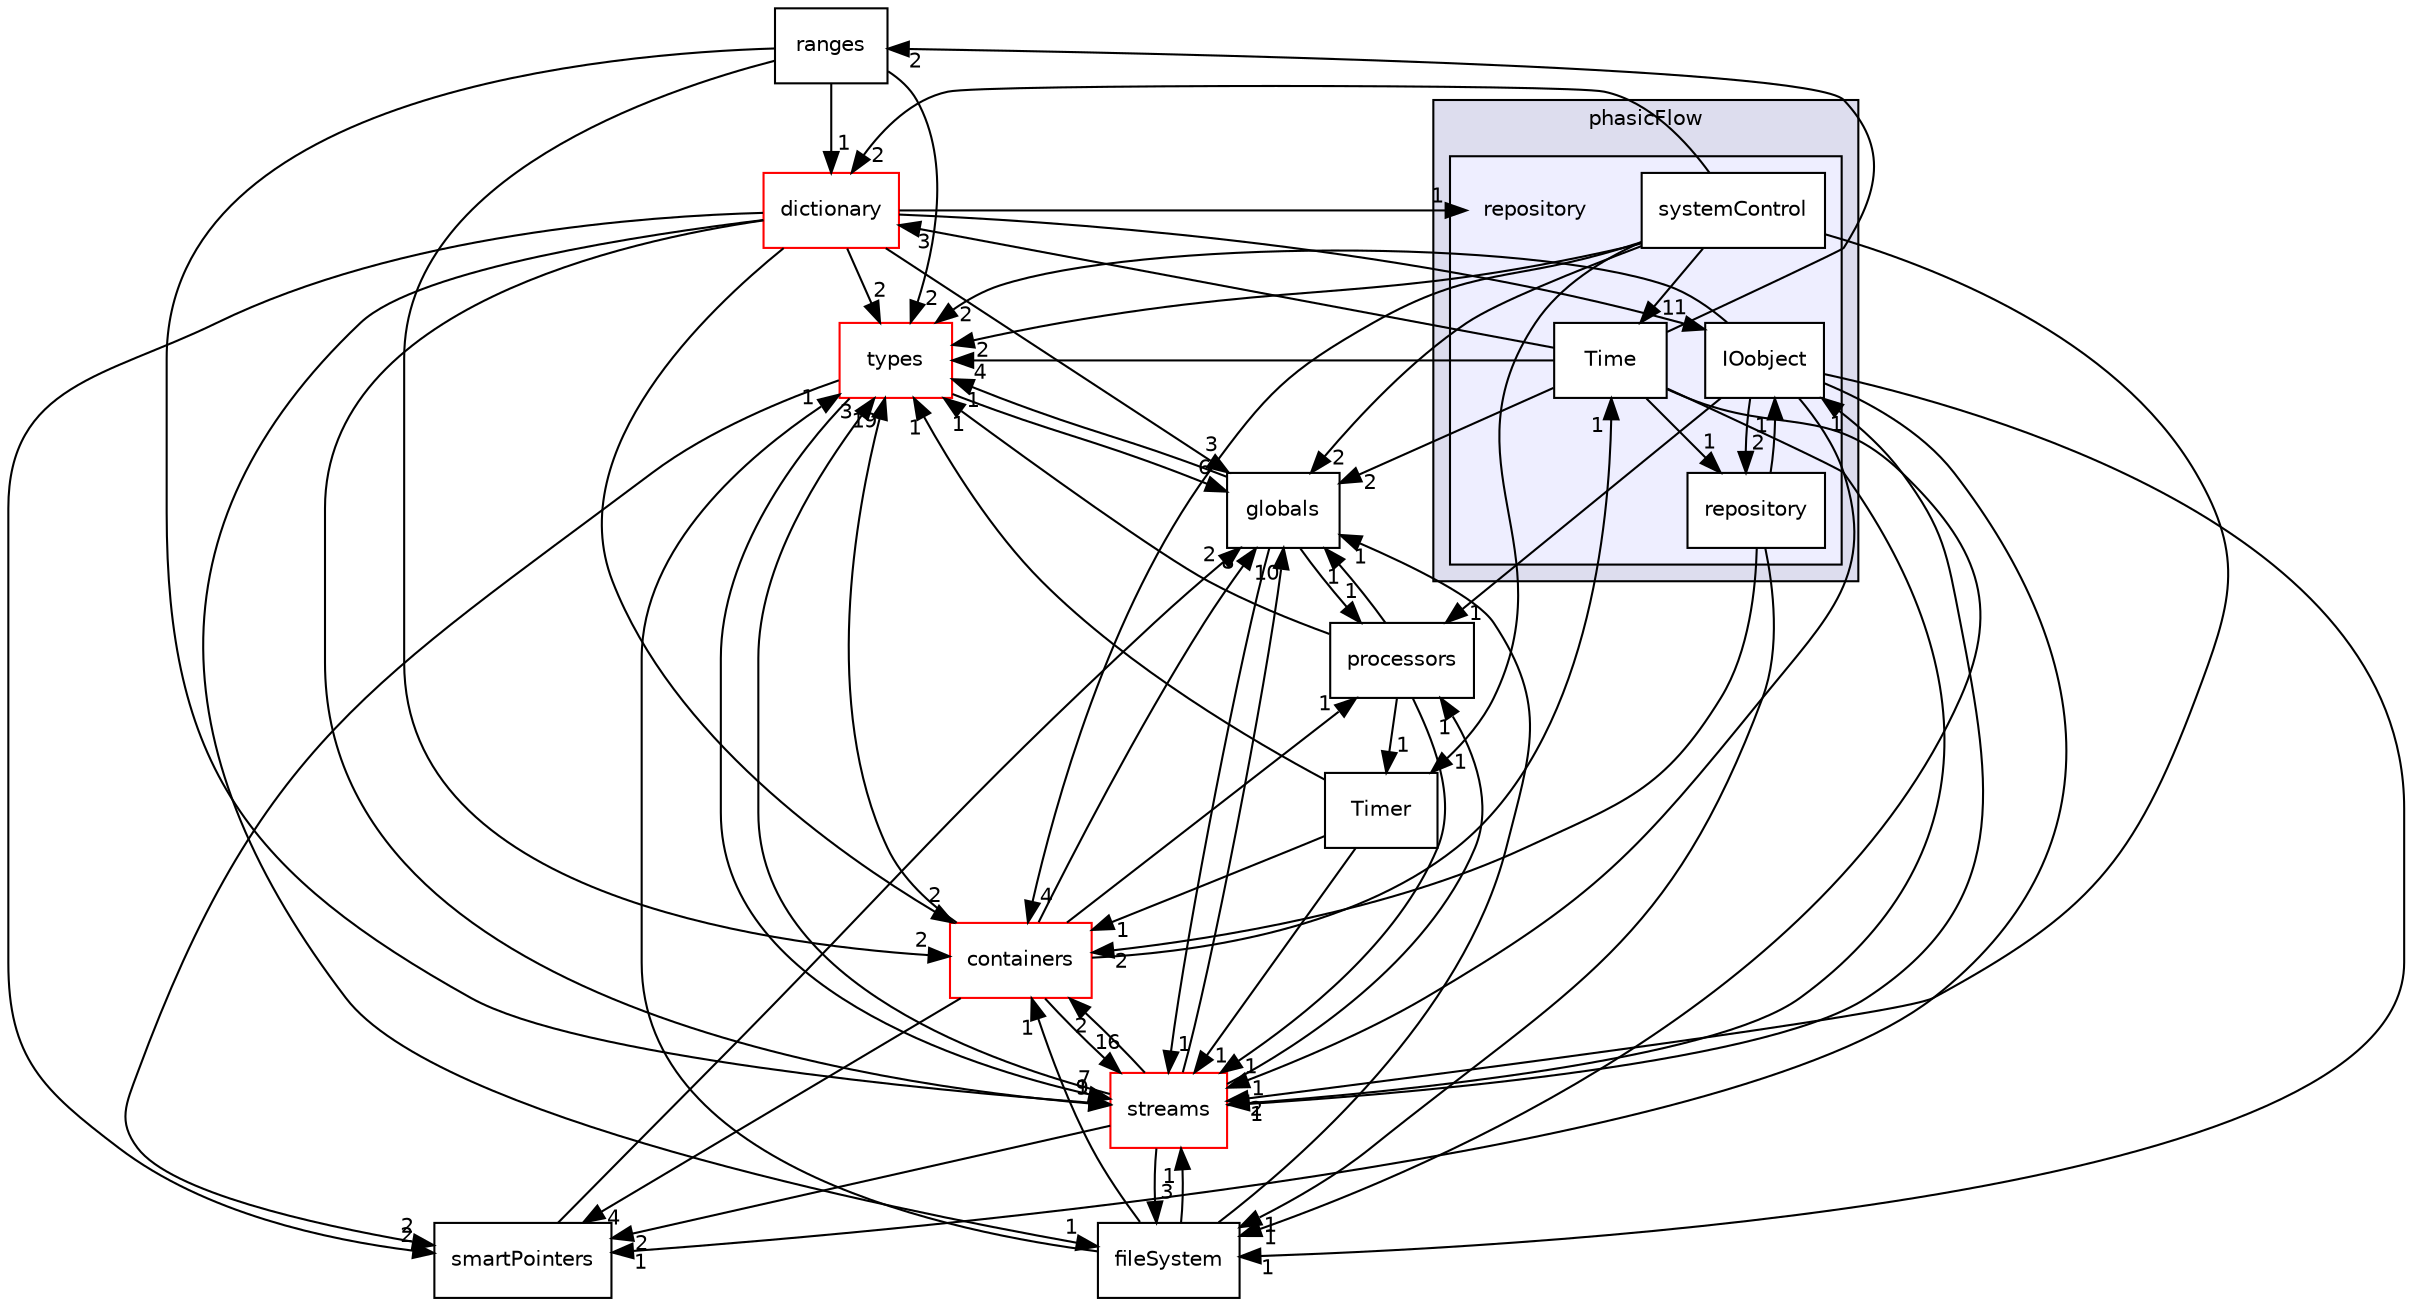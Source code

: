 digraph "src/phasicFlow/repository" {
  compound=true
  node [ fontsize="10", fontname="Helvetica"];
  edge [ labelfontsize="10", labelfontname="Helvetica"];
  subgraph clusterdir_cd7a5046d028e114fc17b2ebc2bd02d2 {
    graph [ bgcolor="#ddddee", pencolor="black", label="phasicFlow" fontname="Helvetica", fontsize="10", URL="dir_cd7a5046d028e114fc17b2ebc2bd02d2.html"]
  subgraph clusterdir_8a09dd5b7fce343a5c545316ddba4e1b {
    graph [ bgcolor="#eeeeff", pencolor="black", label="" URL="dir_8a09dd5b7fce343a5c545316ddba4e1b.html"];
    dir_8a09dd5b7fce343a5c545316ddba4e1b [shape=plaintext label="repository"];
    dir_557182f9d267f2db2f460147f8d9cd32 [shape=box label="IOobject" color="black" fillcolor="white" style="filled" URL="dir_557182f9d267f2db2f460147f8d9cd32.html"];
    dir_9bc4eba92fa358edeadb984c24be3812 [shape=box label="repository" color="black" fillcolor="white" style="filled" URL="dir_9bc4eba92fa358edeadb984c24be3812.html"];
    dir_0bc712f0655242ad4a9b6418726e892d [shape=box label="systemControl" color="black" fillcolor="white" style="filled" URL="dir_0bc712f0655242ad4a9b6418726e892d.html"];
    dir_cbad02237acb97f82e9873a8dfa02a5b [shape=box label="Time" color="black" fillcolor="white" style="filled" URL="dir_cbad02237acb97f82e9873a8dfa02a5b.html"];
  }
  }
  dir_e8baec020e471dff3bc06b812491e6c5 [shape=box label="types" fillcolor="white" style="filled" color="red" URL="dir_e8baec020e471dff3bc06b812491e6c5.html"];
  dir_ec044aca4011302dcfd8183b03594e30 [shape=box label="ranges" URL="dir_ec044aca4011302dcfd8183b03594e30.html"];
  dir_f0792bbf1949bfb891fb576079464319 [shape=box label="fileSystem" URL="dir_f0792bbf1949bfb891fb576079464319.html"];
  dir_5f6559faa080c0b07ec2a71fd7e912fc [shape=box label="globals" URL="dir_5f6559faa080c0b07ec2a71fd7e912fc.html"];
  dir_40d84a547212027edc83c31468d15508 [shape=box label="smartPointers" URL="dir_40d84a547212027edc83c31468d15508.html"];
  dir_b13948a90891cb8a59f39ab8c50a8102 [shape=box label="streams" fillcolor="white" style="filled" color="red" URL="dir_b13948a90891cb8a59f39ab8c50a8102.html"];
  dir_d08d2b79f34083bef6f49ca610481fd2 [shape=box label="Timer" URL="dir_d08d2b79f34083bef6f49ca610481fd2.html"];
  dir_34158545141e9eddb40c2ebf02b2a9c2 [shape=box label="processors" URL="dir_34158545141e9eddb40c2ebf02b2a9c2.html"];
  dir_74a3bd5d559eb2469f344a26dc365ad0 [shape=box label="containers" fillcolor="white" style="filled" color="red" URL="dir_74a3bd5d559eb2469f344a26dc365ad0.html"];
  dir_1220c712ed5f98fd84ba71b4848374db [shape=box label="dictionary" fillcolor="white" style="filled" color="red" URL="dir_1220c712ed5f98fd84ba71b4848374db.html"];
  dir_9bc4eba92fa358edeadb984c24be3812->dir_f0792bbf1949bfb891fb576079464319 [headlabel="1", labeldistance=1.5 headhref="dir_000126_000116.html"];
  dir_9bc4eba92fa358edeadb984c24be3812->dir_74a3bd5d559eb2469f344a26dc365ad0 [headlabel="2", labeldistance=1.5 headhref="dir_000126_000084.html"];
  dir_9bc4eba92fa358edeadb984c24be3812->dir_557182f9d267f2db2f460147f8d9cd32 [headlabel="1", labeldistance=1.5 headhref="dir_000126_000125.html"];
  dir_e8baec020e471dff3bc06b812491e6c5->dir_5f6559faa080c0b07ec2a71fd7e912fc [headlabel="6", labeldistance=1.5 headhref="dir_000175_000117.html"];
  dir_e8baec020e471dff3bc06b812491e6c5->dir_40d84a547212027edc83c31468d15508 [headlabel="2", labeldistance=1.5 headhref="dir_000175_000130.html"];
  dir_e8baec020e471dff3bc06b812491e6c5->dir_b13948a90891cb8a59f39ab8c50a8102 [headlabel="7", labeldistance=1.5 headhref="dir_000175_000131.html"];
  dir_ec044aca4011302dcfd8183b03594e30->dir_e8baec020e471dff3bc06b812491e6c5 [headlabel="2", labeldistance=1.5 headhref="dir_000123_000175.html"];
  dir_ec044aca4011302dcfd8183b03594e30->dir_b13948a90891cb8a59f39ab8c50a8102 [headlabel="1", labeldistance=1.5 headhref="dir_000123_000131.html"];
  dir_ec044aca4011302dcfd8183b03594e30->dir_74a3bd5d559eb2469f344a26dc365ad0 [headlabel="2", labeldistance=1.5 headhref="dir_000123_000084.html"];
  dir_ec044aca4011302dcfd8183b03594e30->dir_1220c712ed5f98fd84ba71b4848374db [headlabel="1", labeldistance=1.5 headhref="dir_000123_000112.html"];
  dir_f0792bbf1949bfb891fb576079464319->dir_e8baec020e471dff3bc06b812491e6c5 [headlabel="1", labeldistance=1.5 headhref="dir_000116_000175.html"];
  dir_f0792bbf1949bfb891fb576079464319->dir_5f6559faa080c0b07ec2a71fd7e912fc [headlabel="1", labeldistance=1.5 headhref="dir_000116_000117.html"];
  dir_f0792bbf1949bfb891fb576079464319->dir_b13948a90891cb8a59f39ab8c50a8102 [headlabel="1", labeldistance=1.5 headhref="dir_000116_000131.html"];
  dir_f0792bbf1949bfb891fb576079464319->dir_74a3bd5d559eb2469f344a26dc365ad0 [headlabel="1", labeldistance=1.5 headhref="dir_000116_000084.html"];
  dir_5f6559faa080c0b07ec2a71fd7e912fc->dir_e8baec020e471dff3bc06b812491e6c5 [headlabel="1", labeldistance=1.5 headhref="dir_000117_000175.html"];
  dir_5f6559faa080c0b07ec2a71fd7e912fc->dir_b13948a90891cb8a59f39ab8c50a8102 [headlabel="1", labeldistance=1.5 headhref="dir_000117_000131.html"];
  dir_5f6559faa080c0b07ec2a71fd7e912fc->dir_34158545141e9eddb40c2ebf02b2a9c2 [headlabel="1", labeldistance=1.5 headhref="dir_000117_000119.html"];
  dir_40d84a547212027edc83c31468d15508->dir_5f6559faa080c0b07ec2a71fd7e912fc [headlabel="2", labeldistance=1.5 headhref="dir_000130_000117.html"];
  dir_b13948a90891cb8a59f39ab8c50a8102->dir_e8baec020e471dff3bc06b812491e6c5 [headlabel="3", labeldistance=1.5 headhref="dir_000131_000175.html"];
  dir_b13948a90891cb8a59f39ab8c50a8102->dir_f0792bbf1949bfb891fb576079464319 [headlabel="3", labeldistance=1.5 headhref="dir_000131_000116.html"];
  dir_b13948a90891cb8a59f39ab8c50a8102->dir_5f6559faa080c0b07ec2a71fd7e912fc [headlabel="10", labeldistance=1.5 headhref="dir_000131_000117.html"];
  dir_b13948a90891cb8a59f39ab8c50a8102->dir_40d84a547212027edc83c31468d15508 [headlabel="2", labeldistance=1.5 headhref="dir_000131_000130.html"];
  dir_b13948a90891cb8a59f39ab8c50a8102->dir_34158545141e9eddb40c2ebf02b2a9c2 [headlabel="1", labeldistance=1.5 headhref="dir_000131_000119.html"];
  dir_b13948a90891cb8a59f39ab8c50a8102->dir_74a3bd5d559eb2469f344a26dc365ad0 [headlabel="2", labeldistance=1.5 headhref="dir_000131_000084.html"];
  dir_b13948a90891cb8a59f39ab8c50a8102->dir_557182f9d267f2db2f460147f8d9cd32 [headlabel="1", labeldistance=1.5 headhref="dir_000131_000125.html"];
  dir_0bc712f0655242ad4a9b6418726e892d->dir_e8baec020e471dff3bc06b812491e6c5 [headlabel="2", labeldistance=1.5 headhref="dir_000127_000175.html"];
  dir_0bc712f0655242ad4a9b6418726e892d->dir_5f6559faa080c0b07ec2a71fd7e912fc [headlabel="2", labeldistance=1.5 headhref="dir_000127_000117.html"];
  dir_0bc712f0655242ad4a9b6418726e892d->dir_b13948a90891cb8a59f39ab8c50a8102 [headlabel="2", labeldistance=1.5 headhref="dir_000127_000131.html"];
  dir_0bc712f0655242ad4a9b6418726e892d->dir_d08d2b79f34083bef6f49ca610481fd2 [headlabel="1", labeldistance=1.5 headhref="dir_000127_000173.html"];
  dir_0bc712f0655242ad4a9b6418726e892d->dir_74a3bd5d559eb2469f344a26dc365ad0 [headlabel="4", labeldistance=1.5 headhref="dir_000127_000084.html"];
  dir_0bc712f0655242ad4a9b6418726e892d->dir_1220c712ed5f98fd84ba71b4848374db [headlabel="2", labeldistance=1.5 headhref="dir_000127_000112.html"];
  dir_0bc712f0655242ad4a9b6418726e892d->dir_cbad02237acb97f82e9873a8dfa02a5b [headlabel="1", labeldistance=1.5 headhref="dir_000127_000128.html"];
  dir_d08d2b79f34083bef6f49ca610481fd2->dir_e8baec020e471dff3bc06b812491e6c5 [headlabel="1", labeldistance=1.5 headhref="dir_000173_000175.html"];
  dir_d08d2b79f34083bef6f49ca610481fd2->dir_b13948a90891cb8a59f39ab8c50a8102 [headlabel="1", labeldistance=1.5 headhref="dir_000173_000131.html"];
  dir_d08d2b79f34083bef6f49ca610481fd2->dir_74a3bd5d559eb2469f344a26dc365ad0 [headlabel="1", labeldistance=1.5 headhref="dir_000173_000084.html"];
  dir_34158545141e9eddb40c2ebf02b2a9c2->dir_e8baec020e471dff3bc06b812491e6c5 [headlabel="1", labeldistance=1.5 headhref="dir_000119_000175.html"];
  dir_34158545141e9eddb40c2ebf02b2a9c2->dir_5f6559faa080c0b07ec2a71fd7e912fc [headlabel="1", labeldistance=1.5 headhref="dir_000119_000117.html"];
  dir_34158545141e9eddb40c2ebf02b2a9c2->dir_b13948a90891cb8a59f39ab8c50a8102 [headlabel="1", labeldistance=1.5 headhref="dir_000119_000131.html"];
  dir_34158545141e9eddb40c2ebf02b2a9c2->dir_d08d2b79f34083bef6f49ca610481fd2 [headlabel="1", labeldistance=1.5 headhref="dir_000119_000173.html"];
  dir_74a3bd5d559eb2469f344a26dc365ad0->dir_e8baec020e471dff3bc06b812491e6c5 [headlabel="19", labeldistance=1.5 headhref="dir_000084_000175.html"];
  dir_74a3bd5d559eb2469f344a26dc365ad0->dir_5f6559faa080c0b07ec2a71fd7e912fc [headlabel="8", labeldistance=1.5 headhref="dir_000084_000117.html"];
  dir_74a3bd5d559eb2469f344a26dc365ad0->dir_40d84a547212027edc83c31468d15508 [headlabel="4", labeldistance=1.5 headhref="dir_000084_000130.html"];
  dir_74a3bd5d559eb2469f344a26dc365ad0->dir_b13948a90891cb8a59f39ab8c50a8102 [headlabel="16", labeldistance=1.5 headhref="dir_000084_000131.html"];
  dir_74a3bd5d559eb2469f344a26dc365ad0->dir_34158545141e9eddb40c2ebf02b2a9c2 [headlabel="1", labeldistance=1.5 headhref="dir_000084_000119.html"];
  dir_74a3bd5d559eb2469f344a26dc365ad0->dir_cbad02237acb97f82e9873a8dfa02a5b [headlabel="1", labeldistance=1.5 headhref="dir_000084_000128.html"];
  dir_1220c712ed5f98fd84ba71b4848374db->dir_8a09dd5b7fce343a5c545316ddba4e1b [headlabel="1", labeldistance=1.5 headhref="dir_000112_000124.html"];
  dir_1220c712ed5f98fd84ba71b4848374db->dir_e8baec020e471dff3bc06b812491e6c5 [headlabel="2", labeldistance=1.5 headhref="dir_000112_000175.html"];
  dir_1220c712ed5f98fd84ba71b4848374db->dir_f0792bbf1949bfb891fb576079464319 [headlabel="1", labeldistance=1.5 headhref="dir_000112_000116.html"];
  dir_1220c712ed5f98fd84ba71b4848374db->dir_5f6559faa080c0b07ec2a71fd7e912fc [headlabel="3", labeldistance=1.5 headhref="dir_000112_000117.html"];
  dir_1220c712ed5f98fd84ba71b4848374db->dir_40d84a547212027edc83c31468d15508 [headlabel="2", labeldistance=1.5 headhref="dir_000112_000130.html"];
  dir_1220c712ed5f98fd84ba71b4848374db->dir_b13948a90891cb8a59f39ab8c50a8102 [headlabel="9", labeldistance=1.5 headhref="dir_000112_000131.html"];
  dir_1220c712ed5f98fd84ba71b4848374db->dir_74a3bd5d559eb2469f344a26dc365ad0 [headlabel="2", labeldistance=1.5 headhref="dir_000112_000084.html"];
  dir_1220c712ed5f98fd84ba71b4848374db->dir_557182f9d267f2db2f460147f8d9cd32 [headlabel="1", labeldistance=1.5 headhref="dir_000112_000125.html"];
  dir_557182f9d267f2db2f460147f8d9cd32->dir_9bc4eba92fa358edeadb984c24be3812 [headlabel="2", labeldistance=1.5 headhref="dir_000125_000126.html"];
  dir_557182f9d267f2db2f460147f8d9cd32->dir_e8baec020e471dff3bc06b812491e6c5 [headlabel="2", labeldistance=1.5 headhref="dir_000125_000175.html"];
  dir_557182f9d267f2db2f460147f8d9cd32->dir_f0792bbf1949bfb891fb576079464319 [headlabel="1", labeldistance=1.5 headhref="dir_000125_000116.html"];
  dir_557182f9d267f2db2f460147f8d9cd32->dir_40d84a547212027edc83c31468d15508 [headlabel="1", labeldistance=1.5 headhref="dir_000125_000130.html"];
  dir_557182f9d267f2db2f460147f8d9cd32->dir_b13948a90891cb8a59f39ab8c50a8102 [headlabel="1", labeldistance=1.5 headhref="dir_000125_000131.html"];
  dir_557182f9d267f2db2f460147f8d9cd32->dir_34158545141e9eddb40c2ebf02b2a9c2 [headlabel="1", labeldistance=1.5 headhref="dir_000125_000119.html"];
  dir_cbad02237acb97f82e9873a8dfa02a5b->dir_9bc4eba92fa358edeadb984c24be3812 [headlabel="1", labeldistance=1.5 headhref="dir_000128_000126.html"];
  dir_cbad02237acb97f82e9873a8dfa02a5b->dir_e8baec020e471dff3bc06b812491e6c5 [headlabel="4", labeldistance=1.5 headhref="dir_000128_000175.html"];
  dir_cbad02237acb97f82e9873a8dfa02a5b->dir_ec044aca4011302dcfd8183b03594e30 [headlabel="2", labeldistance=1.5 headhref="dir_000128_000123.html"];
  dir_cbad02237acb97f82e9873a8dfa02a5b->dir_f0792bbf1949bfb891fb576079464319 [headlabel="1", labeldistance=1.5 headhref="dir_000128_000116.html"];
  dir_cbad02237acb97f82e9873a8dfa02a5b->dir_5f6559faa080c0b07ec2a71fd7e912fc [headlabel="2", labeldistance=1.5 headhref="dir_000128_000117.html"];
  dir_cbad02237acb97f82e9873a8dfa02a5b->dir_b13948a90891cb8a59f39ab8c50a8102 [headlabel="1", labeldistance=1.5 headhref="dir_000128_000131.html"];
  dir_cbad02237acb97f82e9873a8dfa02a5b->dir_1220c712ed5f98fd84ba71b4848374db [headlabel="3", labeldistance=1.5 headhref="dir_000128_000112.html"];
}
